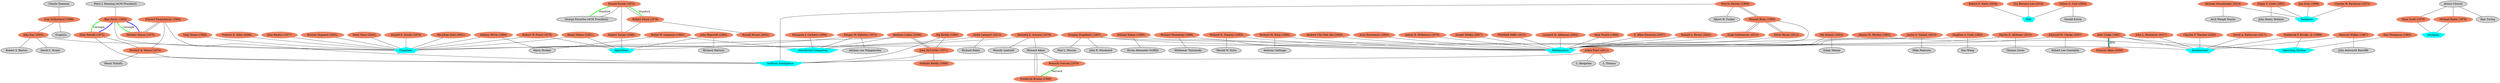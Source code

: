 graph anyrelation{

    overlap = false;
    // Node Properties
	"Claude Shannon" [style = filled];
	"Frances E. Allen (2006)" [style = filled,color=salmon2];
	"Fernando J. Corbató (1990)" [style = filled,color=salmon2];
	"David C. Evans" [style = filled];
	"Frances Allen (2006)" [style = filled,color=salmon2];
	"Robert E. Kahn (2004)" [style = filled,color=salmon2];
	"Edgar F. Codd (1981)" [style = filled,color=salmon2];
	"John McCarthy (1971)" [style = filled,color=salmon2];
	"John Cocke (1987)" [style = filled,color=salmon2];
	"Mathematics" [style = filled];
	"John Ashworth Ratcliffe" [style = filled];
	"David A. Patterson (2017)" [style = filled,color=salmon2];
	"John R. Woodyard" [style = filled];
	"Niklaus Wirth (1984)" [style = filled,color=salmon2];
	"Zohar Manna" [style = filled];
	"Peter J. Denning (ACM President)" [style = filled];
	"Edward Feigenbaum (1994)" [style = filled,color=salmon2];
	"George Forsythe (ACM President)" [style = filled];
	"Distributed Computing" [style = filled];
	"Ronald L. Rivest (2002)" [style = filled,color=salmon2];
	"Douglas Engelbart (1997)" [style = filled,color=salmon2];
	"Tim Berners-Lee (2016)" [style = filled,color=salmon2];
	"Robert Tarjan (1986)" [style = filled,color=salmon2];
	"Leslie G. Valiant (2010)" [style = filled,color=salmon2];
	"John Backus (1977)" [style = filled,color=salmon2];
	"Kristen Nygaard (2001)" [style = filled,color=salmon2];
	"Paul L. Morton" [style = filled];
	"Dana Scott (1976)" [style = filled,color=salmon2];
	"Gerald Estrin" [style = filled];
	"Albert W. Tucker" [style = filled];
	"Howard Aiken" [style = filled];
	"Barbara Liskov (2008)" [style = filled,color=salmon2];
	"Raj Reddy (1994)" [style = filled,color=salmon2];
	"Michael Stonebraker (2014)" [style = filled,color=salmon2];
	"Michael Rabin (1976)" [style = filled,color=salmon2];
	"Judea Pearl (2011)" [style = filled,color=salmon2];
	"Ivan Sutherland (1988)" [style = filled,color=salmon2];
	"Edsger W. Dijkstra (1972)" [style = filled,color=salmon2];
	"Alan Kay (2003)" [style = filled,color=salmon2];
	"Robert Lee Constable" [style = filled];
	"Richard Mattson" [style = filled];
	"Adriaan van Wijngaarden" [style = filled];
	"Alonzo Church" [style = filled];
	"Andrew Chi-Chih Yao (2000)" [style = filled,color=salmon2];
	"Web" [style = filled];
	"Arch Waugh Naylor" [style = filled];
	"Database" [style = filled];
	"Ole-Johan Dahl (2001)" [style = filled,color=salmon2];
	"Shafi Goldwasser (2012)" [style = filled,color=salmon2];
	"Frederick Brooks (1999)" [style = filled,color=salmon2];
	"Herbert A. Simon (1975)" [style = filled,color=salmon2];
	"Dabbala Reddy (1994)" [style = filled,color=salmon2];
	"Kenneth Iverson (1979)" [style = filled,color=salmon2];
	"Leslie Lamport (2013)" [style = filled,color=salmon2];
	"Michael Stonebraker (2014)" [style = filled,color=salmon2];
	"Algorithms" [style = filled];
	"Herbert Simon (1975)" [style = filled,color=salmon2];
	"Charles W. Bachman (1973)" [style = filled,color=salmon2];
	"Byron Alexander Griffith" [style = filled];
	"Joseph Sifakis (2007)" [style = filled,color=salmon2];
	"Robert S. Barton" [style = filled];
	"Richard Hamming (1968)" [style = filled,color=salmon2];
	"Operating System" [style = filled];
	"Vinton G. Cerf (2004)" [style = filled,color=salmon2];
	"Jim Gray (1998)" [style = filled,color=salmon2];
	"Ronald Rivest (2002)" [style = filled,color=salmon2];
	"Whitfield Diffie (2015)" [style = filled,color=salmon2];
	"Richard E. Stearns (1993)" [style = filled,color=salmon2];
	"Waldemar Trjitzinsky" [style = filled];
	"Richard M. Karp (1985)" [style = filled,color=salmon2];
	"Mike Paterson" [style = filled];
	"Artificial Intelligence" [style = filled];
	"Henry Schultz" [style = filled];
	"Leonard M. Adleman (2002)" [style = filled,color=salmon2];
	"Tony Hoare (1980)" [style = filled,color=salmon2];
	"Harold W. Kuhn" [style = filled];
	"Robert Floyd (1978)" [style = filled,color=salmon2];
	"Dana Scott (1976)" [style = filled,color=salmon2];
	"Richard Palais" [style = filled];
	"Anthony Oettinge" [style = filled];
	"Robert W. Floyd (1978)" [style = filled,color=salmon2];
	"Ken Thompson (1983)" [style = filled,color=salmon2];
	"Graphics" [style = filled];
	"Robin Milner (1991)" [style = filled,color=salmon2];
	"William Kahan (1989)" [style = filled,color=salmon2];
	"Charles P. Thacker (2009)" [style = filled,color=salmon2];
	"Edsger W. Dijkstra (1972)" [style = filled,color=salmon2];
	"L. Bergstein" [style = filled];
	"Dennis M. Ritchie (1983)" [style = filled,color=salmon2];
	"Allen Newell (1975)" [style = filled,color=salmon2];
	"Kenneth E. Iverson (1979)" [style = filled,color=salmon2];
	"Harry Huskey" [style = filled];
	"Maurice Wilkes (1967)" [style = filled,color=salmon2];
	"Amir Pnueli (1996)" [style = filled,color=salmon2];
	"Alan Perlis (1966)" [style = filled,color=salmon2];
	"E. Allen Emerson (2007)" [style = filled,color=salmon2];
	"Edmund M. Clarke (2007)" [style = filled,color=salmon2];
	"Thomas Cover" [style = filled];
	"Michael Rabin (1976)" [style = filled,color=salmon2];
	"Adi Shamir (2002)" [style = filled,color=salmon2];
	"Silvio Micali (2012)" [style = filled,color=salmon2];
	"John Hopcroft (1986)" [style = filled,color=salmon2];
	"Wassily Leontief" [style = filled];
	"Hao Wang" [style = filled];
	"John L. Hennessy (2017)" [style = filled,color=salmon2];
	"Stephen A. Cook (1982)" [style = filled,color=salmon2];
	"Manuel Blum (1995)" [style = filled,color=salmon2];
	"Peter Naur (2005)" [style = filled,color=salmon2];
	"Compilers" [style = filled];
	"Marvin Minsky (1969)" [style = filled,color=salmon2];
	"Juris Hartmanis (1993)" [style = filled,color=salmon2];
	"James H. Wilkinson (1970)" [style = filled,color=salmon2];
	"Martin E. Hellman (2015)" [style = filled,color=salmon2];
	"Alan Turing" [style = filled];
	"John Henry Holland" [style = filled];
	"Butler W. Lampson (1992)" [style = filled,color=salmon2];
	"Frederick P. Brooks, Jr. (1999)" [style = filled,color=salmon2];
	"L. Strauss" [style = filled];
	"Manuel Blum (1995)" [style = filled,color=salmon2];
	"Donald Knuth (1974)" [style = filled,color=salmon2];
	"Donald E. Knuth (1974)" [style = filled,color=salmon2];
	"Architecture" [style = filled];
    // Field Properties
    "Mathematics" [shape = polygon, sides = 5, style = filled, color = cyan]
    "Compilers" [shape = polygon, sides = 5, style = filled, color = cyan]
    "Web" [shape = polygon, sides = 5, style = filled, color = cyan]
    "Architecture" [shape = polygon, sides = 5, style = filled, color = cyan]
    "Algorithms" [shape = polygon, sides = 5, style = filled, color = cyan]
    "Operating System" [shape = polygon, sides = 5, style = filled, color = cyan]
    "Distributed Computing" [shape = polygon, sides = 5, style = filled, color = cyan]
    "Mathematics" [shape = polygon, sides = 5, style = filled, color = cyan]
    "Database" [shape = polygon, sides = 5, style = filled, color = cyan]
    "Artificial Intelligence" [shape = polygon, sides = 5, style = filled, color = cyan]
	"Automata" [shape = polygon, sides = 5, style = filled, color = cyan]
  
    // Relationship
    // PhD Supervisor - Student
    "Alonzo Church" -- "Alan Turing";
    "Alonzo Church" -- "Michael Rabin (1976)";
    "Alonzo Church" -- "Dana Scott (1976)";
    "Claude Shannon" -- "Ivan Sutherland (1988)";
    "Howard Aiken" -- "Kenneth Iverson (1979)";
    "Howard Aiken" -- "Frederick Brooks (1999)";
    "John McCarthy (1971)" -- "Dabbala Reddy (1994)";
    "John McCarthy (1971)" -- "Barbara Liskov (2008)";
    "Herbert Simon (1975)" -- "Edward Feigenbaum (1994)";
    "Marvin Minsky (1969)" -- "Manuel Blum (1995)";
    "Robert Floyd (1978)" -- "Ronald Rivest (2002)";
    "Robert Floyd (1978)" -- "Robert Tarjan (1986)";
    "Manuel Blum (1995)" -- "Shafi Goldwasser (2012)";
    "Manuel Blum (1995)" -- "Silvio Micali (2012)";

    // Co-author
    "Alan Perlis (1966)" -- "Allen Newell (1975)" [color=blue, penwidth=3];
    "Alan Perlis (1966)" -- "Herbert Simon (1975)" [color=blue, penwidth=3];
    "John Cocke (1987)" -- "Frances Allen (2006)" [color=blue, penwidth=3];
    
    // Colleagues
    "Alan Perlis (1966)" -- "Allen Newell (1975)" [color=green, penwidth=3, label="Carnegie"]
    "Alan Perlis (1966)" -- "Herbert Simon (1975)" [color=green, penwidth=3, label="Carnegie"]
    "John Cocke (1987)" -- "Frances Allen (2006)" [color=green, penwidth=3, label="IBM"]
    "Kenneth Iverson (1979)" -- "Frederick Brooks (1999)" [color=green, penwidth=3, label="Harvard"]
    "Donald Knuth (1974)" -- "Robert Floyd (1978)" [color=green, penwidth=3, label="Stanford"]
    "Donald Knuth (1974)" -- "George Forsythe (ACM President)" [color=green, penwidth=3, label="Stanford"]

    //Prof-student
    "Donald Knuth (1974)" -- "Robert Tarjan (1986)"
    "Howard Aiken" -- "Frederick Brooks (1999)"
    "Ivan Sutherland (1988)" -- "Alan Kay (2003)"
     
    //Necrologies/misc.
    "Peter J. Denning (ACM President)" -- "Alan Perlis (1966)"
    "Donald Knuth (1974)" -- "George Forsythe (ACM President)"
    "Donald Knuth (1974)" -- "Robert Floyd (1978)"
    "Edward Feigenbaum (1994)" -- "Herbert Simon (1975)"

    //Others
    "Richard Hamming (1968)" -- "Waldemar Trjitzinsky"
    "Niklaus Wirth (1984)" -- "Harry Huskey"
    "Stephen A. Cook (1982)" -- "Hao Wang"
    "Adi Shamir (2002)" -- "Zohar Manna"
    "Kenneth E. Iverson (1979)" -- "Howard Aiken"
    "Kenneth E. Iverson (1979)" -- "Wassily Leontief"
    "Raj Reddy (1994)" -- "John McCarthy (1971)"
    "Edward Feigenbaum (1994)" -- "Herbert A. Simon (1975)"
    "Leslie G. Valiant (2010)" -- "Mike Paterson"
    "Edmund M. Clarke (2007)" -- "Robert Lee Constable"
    "Marvin Minsky (1969)" -- "Albert W. Tucker"
    "Herbert A. Simon (1975)" -- "Henry Schultz"
    "Edsger W. Dijkstra (1972)" -- "Adriaan van Wijngaarden"
    "Edgar F. Codd (1981)" -- "John Henry Holland"
    "Alan Kay (2003)" -- "David C. Evans"
    "Alan Kay (2003)" -- "Robert S. Barton"
    "Martin E. Hellman (2015)" -- "Thomas Cover"
    "Manuel Blum (1995)" -- "Marvin Minsky (1969)"
    "Silvio Micali (2012)" -- "Manuel Blum (1995)"
    "John Hopcroft (1986)" -- "Richard Mattson"
    "Leslie Lamport (2013)" -- "Richard Palais"
    "Michael Stonebraker (2014)" -- "Arch Waugh Naylor"
    "Richard E. Stearns (1993)" -- "Harold W. Kuhn"
    "William Kahan (1989)" -- "Byron Alexander Griffith"
    "Douglas Engelbart (1997)" -- "Paul L. Morton"
    "Douglas Engelbart (1997)" -- "John R. Woodyard"
    "Shafi Goldwasser (2012)" -- "Manuel Blum (1995)"
    "Butler W. Lampson (1992)" -- "Harry Huskey"
    "Maurice Wilkes (1967)" -- "John Ashworth Ratcliffe"
    "Allen Newell (1975)" -- "Herbert A. Simon (1975)"
    "Barbara Liskov (2008)" -- "John McCarthy (1971)"
    "Judea Pearl (2011)" -- "L. Strauss"
    "Judea Pearl (2011)" -- "L. Bergstein"
    "Vinton G. Cerf (2004)" -- "Gerald Estrin"
    "Richard M. Karp (1985)" -- "Anthony Oettinge"

    // field of study
    "Alan Perlis (1966)" -- "Compilers"
    "Maurice Wilkes (1967)" -- "Architecture"
    "Richard Hamming (1968)" -- "Mathematics"
    "Marvin Minsky (1969)" -- "Artificial Intelligence"
    "James H. Wilkinson (1970)" -- "Mathematics"
    "John McCarthy (1971)" -- "Artificial Intelligence"
    "Edsger W. Dijkstra (1972)" -- "Algorithms"
    "Edsger W. Dijkstra (1972)" -- "Distributed Computing"
    "Charles W. Bachman (1973)" -- "Database"
    "Donald E. Knuth (1974)" -- "Compilers"
    "Allen Newell (1975)" -- "Artificial Intelligence"
    "Herbert A. Simon (1975)" -- "Artificial Intelligence"
    "Michael Rabin (1976)" -- "Automata"
    "Dana Scott (1976)" -- "Automata"
    "John Backus (1977)" -- "Compilers"
    "Robert W. Floyd (1978)" -- "Algorithms"
    "Robert W. Floyd (1978)" -- "Compilers"
    "Kenneth E. Iverson (1979)" -- "Compilers"
    "Tony Hoare (1980)" -- "Compilers"
    "Edgar F. Codd (1981)" -- "Database"
    "Stephen A. Cook (1982)" -- "Mathematics"
    "Ken Thompson (1983)" -- "Operating System"
    "Dennis M. Ritchie (1983)" -- "Operating System"
    "Dennis M. Ritchie (1983)" -- "Compilers"
    "Niklaus Wirth (1984)" -- "Compilers"
    "Richard M. Karp (1985)" -- "Mathematics"
    "John Hopcroft (1986)" -- "Algorithms"
    "Robert Tarjan (1986)" -- "Algorithms"
    "John Cocke (1987)" -- "Architecture"
    "John Cocke (1987)" -- "Operating System"
    "Ivan Sutherland (1988)" -- "Graphics"
    "William Kahan (1989)" -- "Mathematics"
    "Fernando J. Corbató (1990)" -- "Distributed Computing"
    "Robin Milner (1991)" -- "Compilers"
    "Robin Milner (1991)" -- "Algorithms"
    "Butler W. Lampson (1992)" -- "Distributed Computing"
    "Juris Hartmanis (1993)" -- "Mathematics"
    "Richard E. Stearns (1993)" -- "Mathematics"
    "Edward Feigenbaum (1994)" -- "Artificial Intelligence"
    "Raj Reddy (1994)" -- "Artificial Intelligence"
    "Manuel Blum (1995)" -- "Mathematics"
    "Amir Pnueli (1996)" -- "Mathematics"
    "Douglas Engelbart (1997)" -- "Mathematics"
    "Douglas Engelbart (1997)" -- "Architecture"
    "Jim Gray (1998)" -- "Database"
    "Frederick P. Brooks, Jr. (1999)" -- "Architecture"
    "Frederick P. Brooks, Jr. (1999)" -- "Operating System"
    "Andrew Chi-Chih Yao (2000)" -- "Mathematics"
    "Ole-Johan Dahl (2001)" -- "Compilers"
    "Kristen Nygaard (2001)" -- "Compilers"
    "Ronald L. Rivest (2002)" -- "Mathematics"
    "Adi Shamir (2002)" -- "Mathematics"
    "Leonard M. Adleman (2002)" -- "Mathematics"
    "Alan Kay (2003)" -- "Compilers"
    "Vinton G. Cerf (2004)" -- "Web"
    "Robert E. Kahn (2004)" -- "Web"
    "Peter Naur (2005)" -- "Compilers"
    "Frances E. Allen (2006)" -- "Compilers"
    "Edmund M. Clarke (2007)" -- "Mathematics"
    "E. Allen Emerson (2007)" -- "Mathematics"
    "Joseph Sifakis (2007)" -- "Mathematics"
    "Barbara Liskov (2008)" -- "Compilers"
    "Barbara Liskov (2008)" -- "Distributed Computing"
    "Charles P. Thacker (2009)" -- "Architecture"
    "Leslie G. Valiant (2010)" -- "Mathematics"
    "Judea Pearl (2011)" -- "Artificial Intelligence"
    "Silvio Micali (2012)" -- "Mathematics"
    "Shafi Goldwasser (2012)" -- "Mathematics"
    "Leslie Lamport (2013)" -- "Distributed Computing"
    "Michael Stonebraker (2014)" -- "Database"
    "Martin E. Hellman (2015)" -- "Mathematics"
    "Whitfield Diffie (2015)" -- "Mathematics"
    "Tim Berners-Lee (2016)" -- "Web"
    "John L. Hennessy (2017)" -- "Architecture"
    "David A. Patterson (2017)" -- "Architecture"

 }